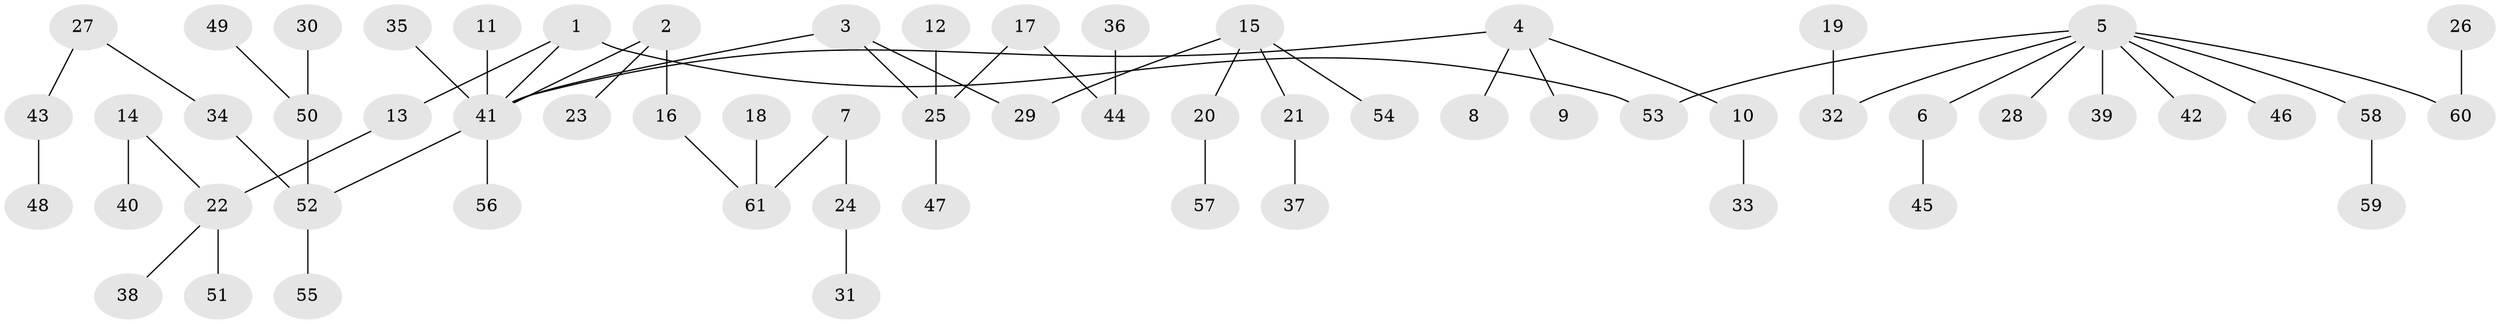 // original degree distribution, {10: 0.008130081300813009, 3: 0.15447154471544716, 4: 0.056910569105691054, 6: 0.008130081300813009, 2: 0.2601626016260163, 5: 0.032520325203252036, 1: 0.4796747967479675}
// Generated by graph-tools (version 1.1) at 2025/02/03/09/25 03:02:20]
// undirected, 61 vertices, 60 edges
graph export_dot {
graph [start="1"]
  node [color=gray90,style=filled];
  1;
  2;
  3;
  4;
  5;
  6;
  7;
  8;
  9;
  10;
  11;
  12;
  13;
  14;
  15;
  16;
  17;
  18;
  19;
  20;
  21;
  22;
  23;
  24;
  25;
  26;
  27;
  28;
  29;
  30;
  31;
  32;
  33;
  34;
  35;
  36;
  37;
  38;
  39;
  40;
  41;
  42;
  43;
  44;
  45;
  46;
  47;
  48;
  49;
  50;
  51;
  52;
  53;
  54;
  55;
  56;
  57;
  58;
  59;
  60;
  61;
  1 -- 13 [weight=1.0];
  1 -- 41 [weight=1.0];
  1 -- 53 [weight=1.0];
  2 -- 16 [weight=1.0];
  2 -- 23 [weight=1.0];
  2 -- 41 [weight=1.0];
  3 -- 25 [weight=1.0];
  3 -- 29 [weight=1.0];
  3 -- 41 [weight=1.0];
  4 -- 8 [weight=1.0];
  4 -- 9 [weight=1.0];
  4 -- 10 [weight=1.0];
  4 -- 41 [weight=1.0];
  5 -- 6 [weight=1.0];
  5 -- 28 [weight=1.0];
  5 -- 32 [weight=1.0];
  5 -- 39 [weight=1.0];
  5 -- 42 [weight=1.0];
  5 -- 46 [weight=1.0];
  5 -- 53 [weight=1.0];
  5 -- 58 [weight=1.0];
  5 -- 60 [weight=1.0];
  6 -- 45 [weight=1.0];
  7 -- 24 [weight=1.0];
  7 -- 61 [weight=1.0];
  10 -- 33 [weight=1.0];
  11 -- 41 [weight=1.0];
  12 -- 25 [weight=1.0];
  13 -- 22 [weight=1.0];
  14 -- 22 [weight=1.0];
  14 -- 40 [weight=1.0];
  15 -- 20 [weight=1.0];
  15 -- 21 [weight=1.0];
  15 -- 29 [weight=1.0];
  15 -- 54 [weight=1.0];
  16 -- 61 [weight=1.0];
  17 -- 25 [weight=1.0];
  17 -- 44 [weight=1.0];
  18 -- 61 [weight=1.0];
  19 -- 32 [weight=1.0];
  20 -- 57 [weight=1.0];
  21 -- 37 [weight=1.0];
  22 -- 38 [weight=1.0];
  22 -- 51 [weight=1.0];
  24 -- 31 [weight=1.0];
  25 -- 47 [weight=1.0];
  26 -- 60 [weight=1.0];
  27 -- 34 [weight=1.0];
  27 -- 43 [weight=1.0];
  30 -- 50 [weight=1.0];
  34 -- 52 [weight=1.0];
  35 -- 41 [weight=1.0];
  36 -- 44 [weight=1.0];
  41 -- 52 [weight=1.0];
  41 -- 56 [weight=1.0];
  43 -- 48 [weight=1.0];
  49 -- 50 [weight=1.0];
  50 -- 52 [weight=1.0];
  52 -- 55 [weight=1.0];
  58 -- 59 [weight=1.0];
}
